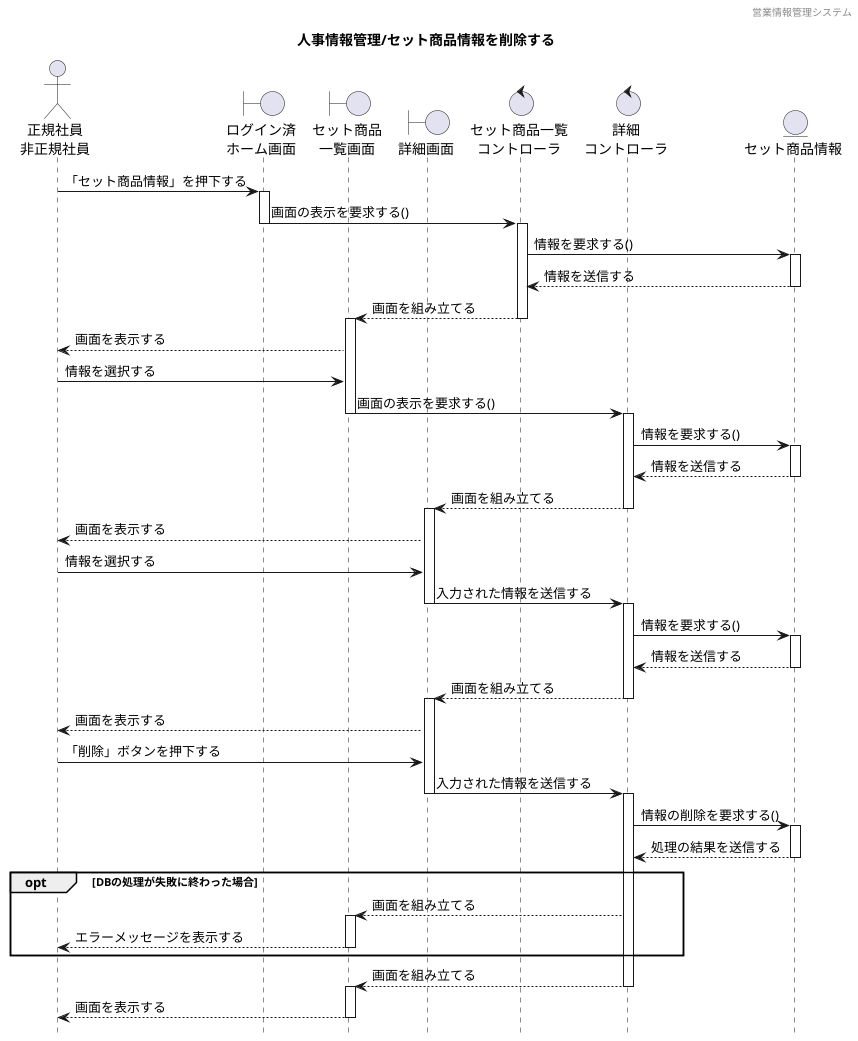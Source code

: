 @startuml ../../images/在庫管理/セット商品管理_削除

hide footbox
header 営業情報管理システム
title 人事情報管理/セット商品情報を削除する

' actor "" as a
actor "正規社員\n非正規社員" as a1

' boundary "" as b
boundary "ログイン済\nホーム画面" as b1
boundary "セット商品\n一覧画面" as b2
boundary "詳細画面" as b3

' control "" as c
control "セット商品一覧\nコントローラ" as c1
control "詳細\nコントローラ" as c2

' entity "" as e
entity "セット商品情報" as e1

a1 -> b1 : 「セット商品情報」を押下する
activate b1
b1 -> c1:画面の表示を要求する()
deactivate b1
activate c1
c1 -> e1 : 情報を要求する()
activate e1
e1 --> c1 : 情報を送信する
deactivate e1
c1 --> b2: 画面を組み立てる
deactivate c1
activate b2
b2 --> a1 : 画面を表示する
a1 -> b2 : 情報を選択する
b2 -> c2 : 画面の表示を要求する()
deactivate b2
activate c2
c2 -> e1 : 情報を要求する()
activate e1
e1 --> c2 : 情報を送信する
deactivate e1
c2 --> b3 : 画面を組み立てる
deactivate c2
activate b3
b3 --> a1 : 画面を表示する
a1 -> b3 : 情報を選択する
b3 -> c2 : 入力された情報を送信する
deactivate b3
activate c2
c2 -> e1 : 情報を要求する()
activate e1
e1 --> c2 : 情報を送信する
deactivate e1
c2 --> b3 : 画面を組み立てる
deactivate c2
activate b3
b3 --> a1 : 画面を表示する
a1 -> b3 : 「削除」ボタンを押下する
b3 -> c2 : 入力された情報を送信する
deactivate b3
activate c2
c2 -> e1 : 情報の削除を要求する()
activate e1
e1 --> c2 : 処理の結果を送信する
deactivate e1
opt DBの処理が失敗に終わった場合
c2 --> b2 : 画面を組み立てる

activate b2
b2 --> a1 : エラーメッセージを表示する
deactivate b2
end
c2 --> b2 : 画面を組み立てる
deactivate c2
activate b2
b2 --> a1 : 画面を表示する
deactivate b2

@enduml